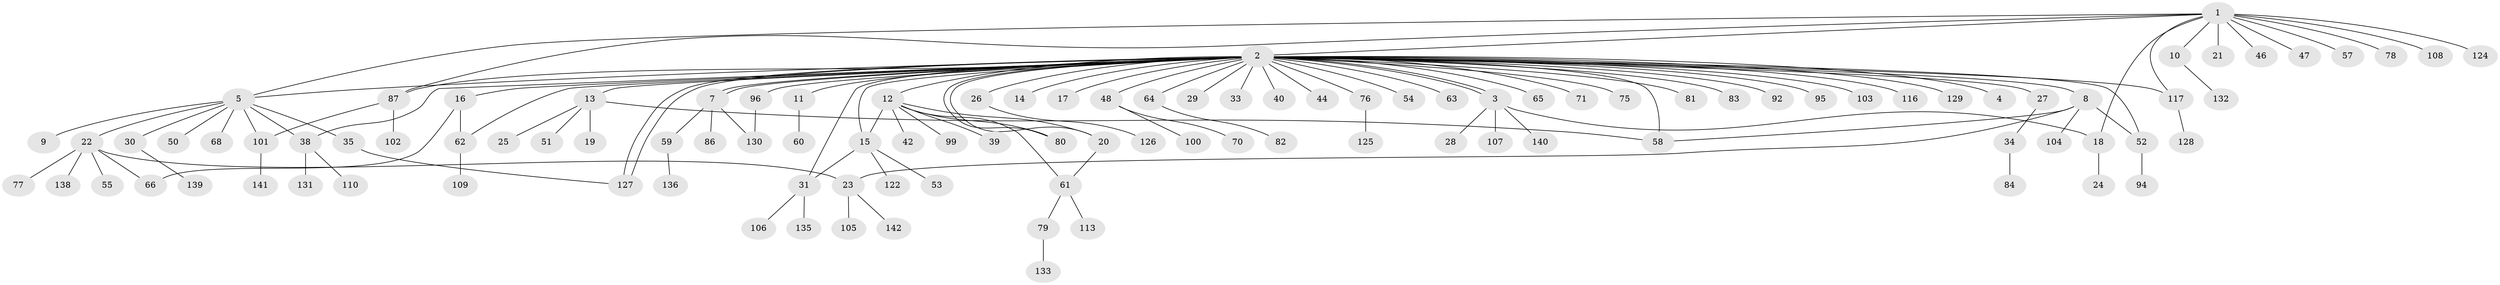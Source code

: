 // original degree distribution, {9: 0.014084507042253521, 49: 0.007042253521126761, 6: 0.035211267605633804, 1: 0.6056338028169014, 5: 0.028169014084507043, 7: 0.014084507042253521, 3: 0.09154929577464789, 2: 0.1619718309859155, 4: 0.04225352112676056}
// Generated by graph-tools (version 1.1) at 2025/41/03/06/25 10:41:50]
// undirected, 109 vertices, 130 edges
graph export_dot {
graph [start="1"]
  node [color=gray90,style=filled];
  1 [super="+32"];
  2 [super="+49"];
  3 [super="+45"];
  4;
  5 [super="+6"];
  7 [super="+85"];
  8 [super="+43"];
  9;
  10 [super="+74"];
  11 [super="+73"];
  12 [super="+67"];
  13 [super="+72"];
  14;
  15 [super="+115"];
  16 [super="+137"];
  17;
  18 [super="+69"];
  19;
  20 [super="+114"];
  21;
  22 [super="+98"];
  23 [super="+97"];
  24;
  25;
  26;
  27 [super="+41"];
  28 [super="+36"];
  29;
  30;
  31 [super="+111"];
  33;
  34;
  35 [super="+37"];
  38 [super="+56"];
  39;
  40;
  42;
  44;
  46;
  47;
  48;
  50;
  51;
  52 [super="+91"];
  53;
  54 [super="+123"];
  55;
  57 [super="+89"];
  58 [super="+120"];
  59 [super="+119"];
  60;
  61 [super="+93"];
  62 [super="+90"];
  63;
  64;
  65;
  66;
  68;
  70;
  71;
  75;
  76;
  77 [super="+88"];
  78;
  79 [super="+118"];
  80;
  81;
  82;
  83;
  84;
  86;
  87;
  92;
  94;
  95;
  96 [super="+112"];
  99;
  100;
  101 [super="+134"];
  102;
  103;
  104;
  105;
  106;
  107;
  108;
  109 [super="+121"];
  110;
  113;
  116;
  117;
  122;
  124;
  125;
  126;
  127;
  128;
  129;
  130;
  131;
  132;
  133;
  135;
  136;
  138;
  139;
  140;
  141;
  142;
  1 -- 2;
  1 -- 5;
  1 -- 10;
  1 -- 18;
  1 -- 21;
  1 -- 108;
  1 -- 117;
  1 -- 124;
  1 -- 87;
  1 -- 46;
  1 -- 57;
  1 -- 78;
  1 -- 47;
  2 -- 3;
  2 -- 3;
  2 -- 4;
  2 -- 7;
  2 -- 7;
  2 -- 8;
  2 -- 11;
  2 -- 12;
  2 -- 13;
  2 -- 14;
  2 -- 15;
  2 -- 16;
  2 -- 17;
  2 -- 26;
  2 -- 27;
  2 -- 29;
  2 -- 31;
  2 -- 33;
  2 -- 38;
  2 -- 40;
  2 -- 44;
  2 -- 48;
  2 -- 52;
  2 -- 54;
  2 -- 62;
  2 -- 63;
  2 -- 64;
  2 -- 65;
  2 -- 71;
  2 -- 75;
  2 -- 76;
  2 -- 80;
  2 -- 81;
  2 -- 83;
  2 -- 87;
  2 -- 92;
  2 -- 95;
  2 -- 96;
  2 -- 103;
  2 -- 116;
  2 -- 117;
  2 -- 127;
  2 -- 127;
  2 -- 129;
  2 -- 5;
  2 -- 58;
  2 -- 20;
  3 -- 18;
  3 -- 28;
  3 -- 107;
  3 -- 140;
  5 -- 22;
  5 -- 68;
  5 -- 101;
  5 -- 35;
  5 -- 50;
  5 -- 38;
  5 -- 9;
  5 -- 30;
  7 -- 59;
  7 -- 86;
  7 -- 130;
  8 -- 52;
  8 -- 58;
  8 -- 104;
  8 -- 23;
  10 -- 132;
  11 -- 60;
  12 -- 15;
  12 -- 20;
  12 -- 39;
  12 -- 42;
  12 -- 61;
  12 -- 80;
  12 -- 99;
  13 -- 19;
  13 -- 25;
  13 -- 51;
  13 -- 58;
  15 -- 31;
  15 -- 53;
  15 -- 122;
  16 -- 66;
  16 -- 62;
  18 -- 24;
  20 -- 61;
  22 -- 23;
  22 -- 55;
  22 -- 66;
  22 -- 77;
  22 -- 138;
  23 -- 105;
  23 -- 142;
  26 -- 126;
  27 -- 34;
  30 -- 139;
  31 -- 106;
  31 -- 135;
  34 -- 84;
  35 -- 127;
  38 -- 110;
  38 -- 131;
  48 -- 70;
  48 -- 100;
  52 -- 94;
  59 -- 136;
  61 -- 79;
  61 -- 113;
  62 -- 109;
  64 -- 82;
  76 -- 125;
  79 -- 133;
  87 -- 101;
  87 -- 102;
  96 -- 130;
  101 -- 141;
  117 -- 128;
}
